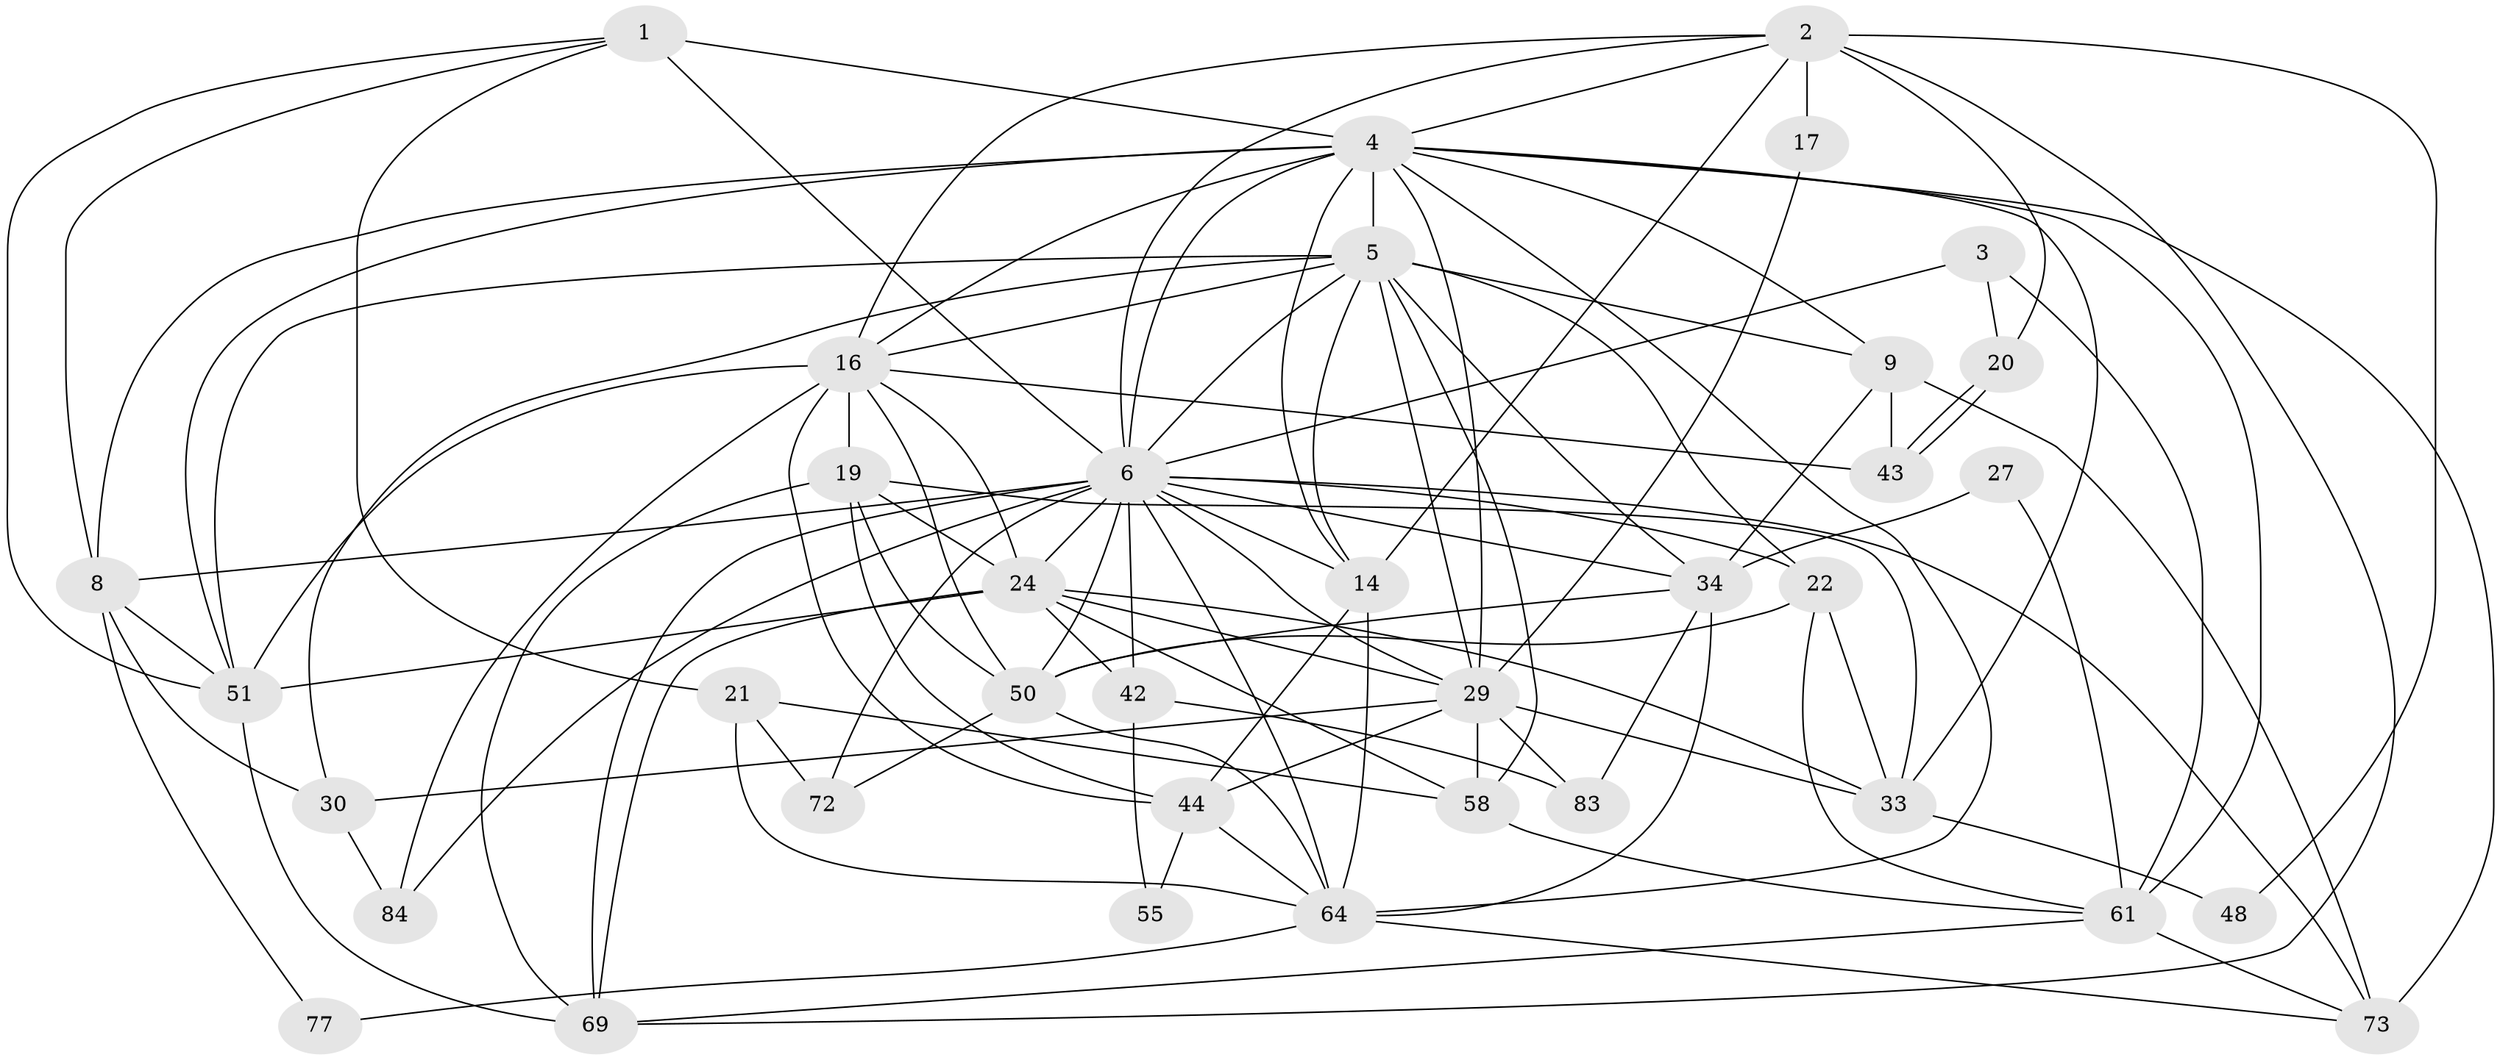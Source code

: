 // original degree distribution, {6: 0.06382978723404255, 2: 0.1702127659574468, 5: 0.19148936170212766, 4: 0.26595744680851063, 7: 0.05319148936170213, 3: 0.23404255319148937, 8: 0.010638297872340425, 9: 0.010638297872340425}
// Generated by graph-tools (version 1.1) at 2025/18/03/04/25 18:18:37]
// undirected, 37 vertices, 110 edges
graph export_dot {
graph [start="1"]
  node [color=gray90,style=filled];
  1 [super="+13"];
  2 [super="+68"];
  3 [super="+35"];
  4 [super="+40+15+7"];
  5 [super="+92+28+11"];
  6 [super="+74+18+10"];
  8 [super="+41"];
  9 [super="+31"];
  14 [super="+38"];
  16 [super="+36+63+23"];
  17;
  19 [super="+62"];
  20;
  21;
  22 [super="+32+53"];
  24 [super="+52+82+37+56"];
  27;
  29 [super="+59"];
  30 [super="+47"];
  33 [super="+46"];
  34 [super="+49"];
  42 [super="+81"];
  43;
  44 [super="+70"];
  48;
  50 [super="+79+89"];
  51 [super="+60"];
  55;
  58 [super="+65"];
  61 [super="+66"];
  64 [super="+85"];
  69 [super="+71+78"];
  72;
  73 [super="+75"];
  77;
  83;
  84;
  1 -- 21;
  1 -- 8;
  1 -- 51 [weight=2];
  1 -- 6 [weight=3];
  1 -- 4;
  2 -- 17;
  2 -- 48 [weight=2];
  2 -- 69;
  2 -- 16;
  2 -- 4;
  2 -- 20;
  2 -- 14;
  2 -- 6;
  3 -- 20;
  3 -- 61;
  3 -- 6 [weight=2];
  4 -- 61;
  4 -- 5 [weight=2];
  4 -- 8 [weight=2];
  4 -- 64;
  4 -- 33;
  4 -- 9 [weight=2];
  4 -- 14;
  4 -- 16;
  4 -- 51;
  4 -- 29;
  4 -- 73;
  4 -- 6;
  5 -- 16;
  5 -- 30;
  5 -- 34;
  5 -- 51;
  5 -- 58;
  5 -- 14;
  5 -- 6 [weight=2];
  5 -- 22;
  5 -- 9 [weight=2];
  5 -- 29;
  6 -- 50;
  6 -- 24 [weight=3];
  6 -- 64;
  6 -- 69;
  6 -- 42 [weight=2];
  6 -- 14;
  6 -- 84;
  6 -- 29 [weight=2];
  6 -- 22;
  6 -- 34;
  6 -- 8;
  6 -- 72;
  6 -- 73;
  8 -- 51;
  8 -- 77;
  8 -- 30;
  9 -- 34;
  9 -- 73;
  9 -- 43;
  14 -- 64;
  14 -- 44;
  16 -- 43;
  16 -- 84;
  16 -- 24;
  16 -- 44 [weight=2];
  16 -- 19 [weight=2];
  16 -- 51;
  16 -- 50;
  17 -- 29;
  19 -- 69;
  19 -- 33;
  19 -- 50;
  19 -- 24;
  19 -- 44;
  20 -- 43;
  20 -- 43;
  21 -- 72;
  21 -- 58;
  21 -- 64;
  22 -- 61;
  22 -- 50;
  22 -- 33;
  24 -- 51 [weight=2];
  24 -- 42;
  24 -- 58;
  24 -- 69;
  24 -- 33;
  24 -- 29;
  27 -- 61;
  27 -- 34;
  29 -- 44 [weight=2];
  29 -- 83;
  29 -- 58 [weight=2];
  29 -- 30;
  29 -- 33;
  30 -- 84;
  33 -- 48;
  34 -- 64;
  34 -- 83;
  34 -- 50;
  42 -- 83;
  42 -- 55;
  44 -- 55;
  44 -- 64;
  50 -- 72;
  50 -- 64;
  51 -- 69;
  58 -- 61;
  61 -- 69;
  61 -- 73;
  64 -- 73;
  64 -- 77;
}

